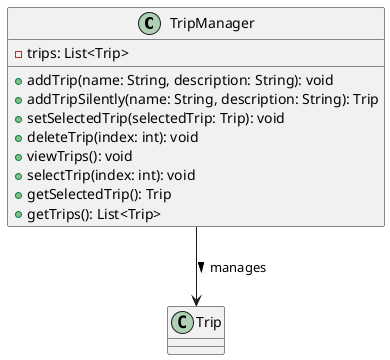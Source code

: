 @startuml
class TripManager {
    - trips: List<Trip>
    + addTrip(name: String, description: String): void
    + addTripSilently(name: String, description: String): Trip
    + setSelectedTrip(selectedTrip: Trip): void
    + deleteTrip(index: int): void
    + viewTrips(): void
    + selectTrip(index: int): void
    + getSelectedTrip(): Trip
    + getTrips(): List<Trip>
}

TripManager --> Trip: manages >
@enduml
